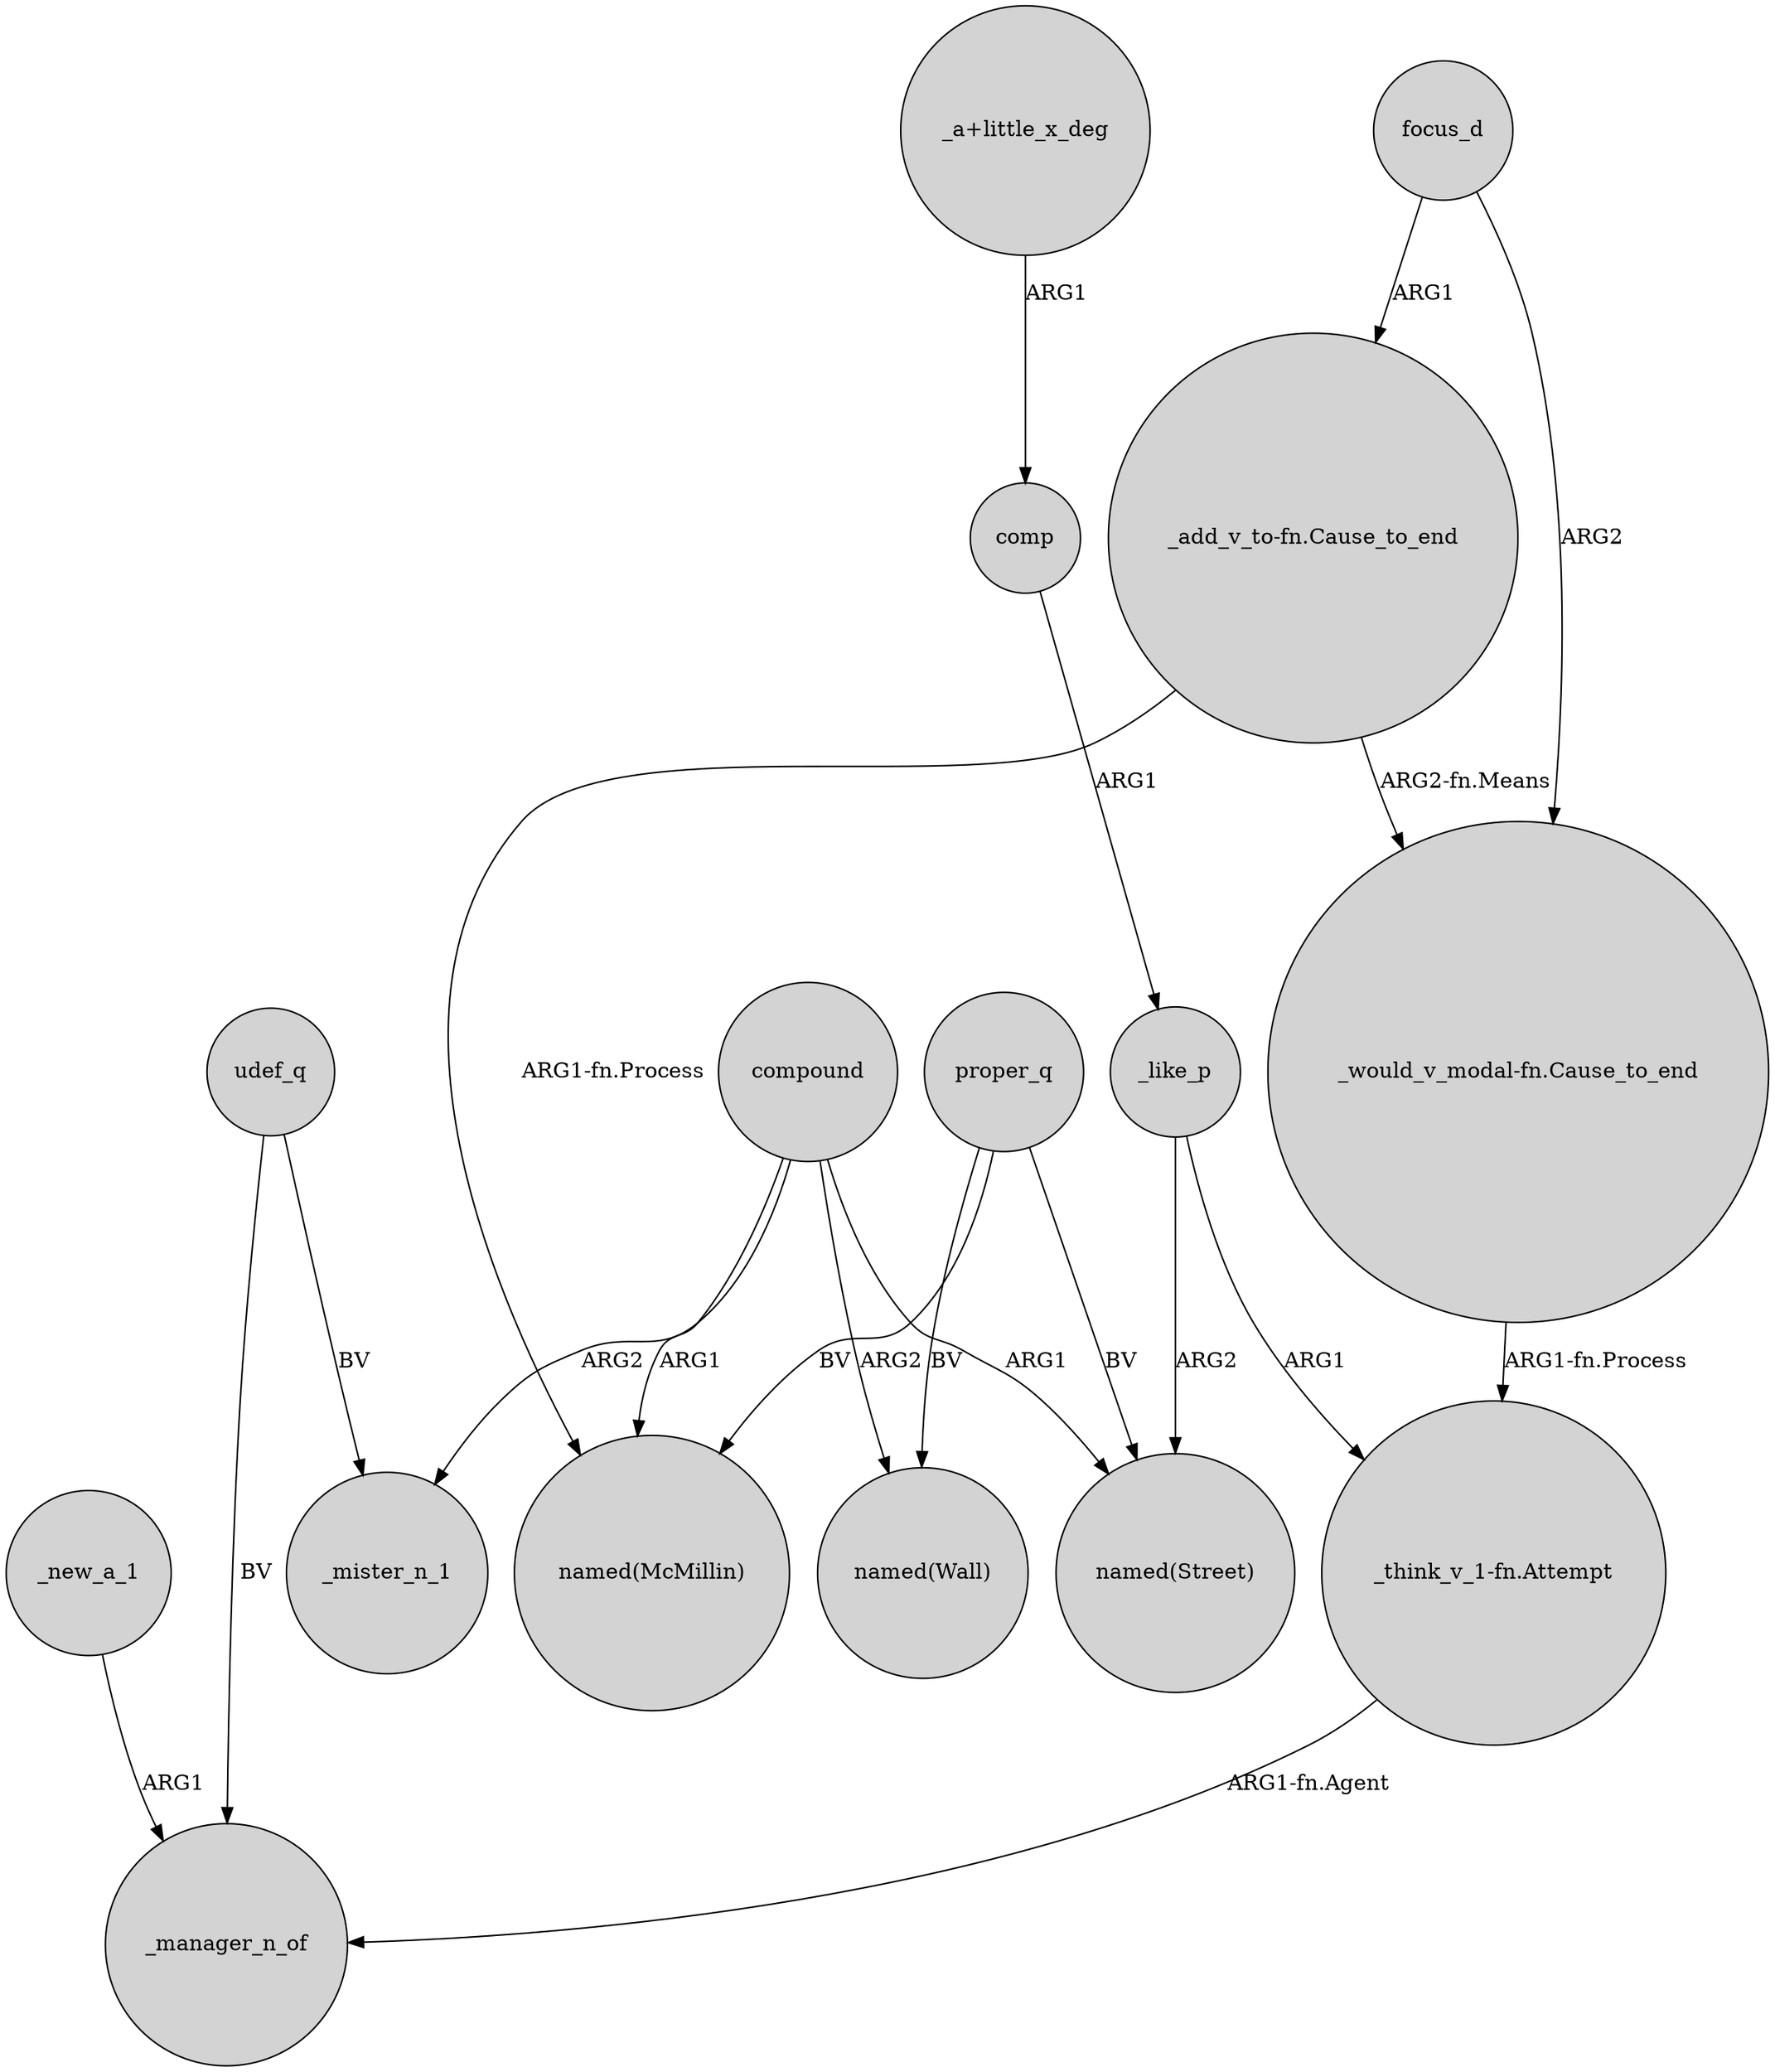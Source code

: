 digraph {
	node [shape=circle style=filled]
	_new_a_1 -> _manager_n_of [label=ARG1]
	compound -> _mister_n_1 [label=ARG2]
	"_think_v_1-fn.Attempt" -> _manager_n_of [label="ARG1-fn.Agent"]
	focus_d -> "_add_v_to-fn.Cause_to_end" [label=ARG1]
	comp -> _like_p [label=ARG1]
	udef_q -> _manager_n_of [label=BV]
	"_would_v_modal-fn.Cause_to_end" -> "_think_v_1-fn.Attempt" [label="ARG1-fn.Process"]
	focus_d -> "_would_v_modal-fn.Cause_to_end" [label=ARG2]
	compound -> "named(McMillin)" [label=ARG1]
	"_add_v_to-fn.Cause_to_end" -> "named(McMillin)" [label="ARG1-fn.Process"]
	udef_q -> _mister_n_1 [label=BV]
	"_a+little_x_deg" -> comp [label=ARG1]
	_like_p -> "named(Street)" [label=ARG2]
	compound -> "named(Wall)" [label=ARG2]
	compound -> "named(Street)" [label=ARG1]
	proper_q -> "named(McMillin)" [label=BV]
	proper_q -> "named(Wall)" [label=BV]
	_like_p -> "_think_v_1-fn.Attempt" [label=ARG1]
	proper_q -> "named(Street)" [label=BV]
	"_add_v_to-fn.Cause_to_end" -> "_would_v_modal-fn.Cause_to_end" [label="ARG2-fn.Means"]
}

